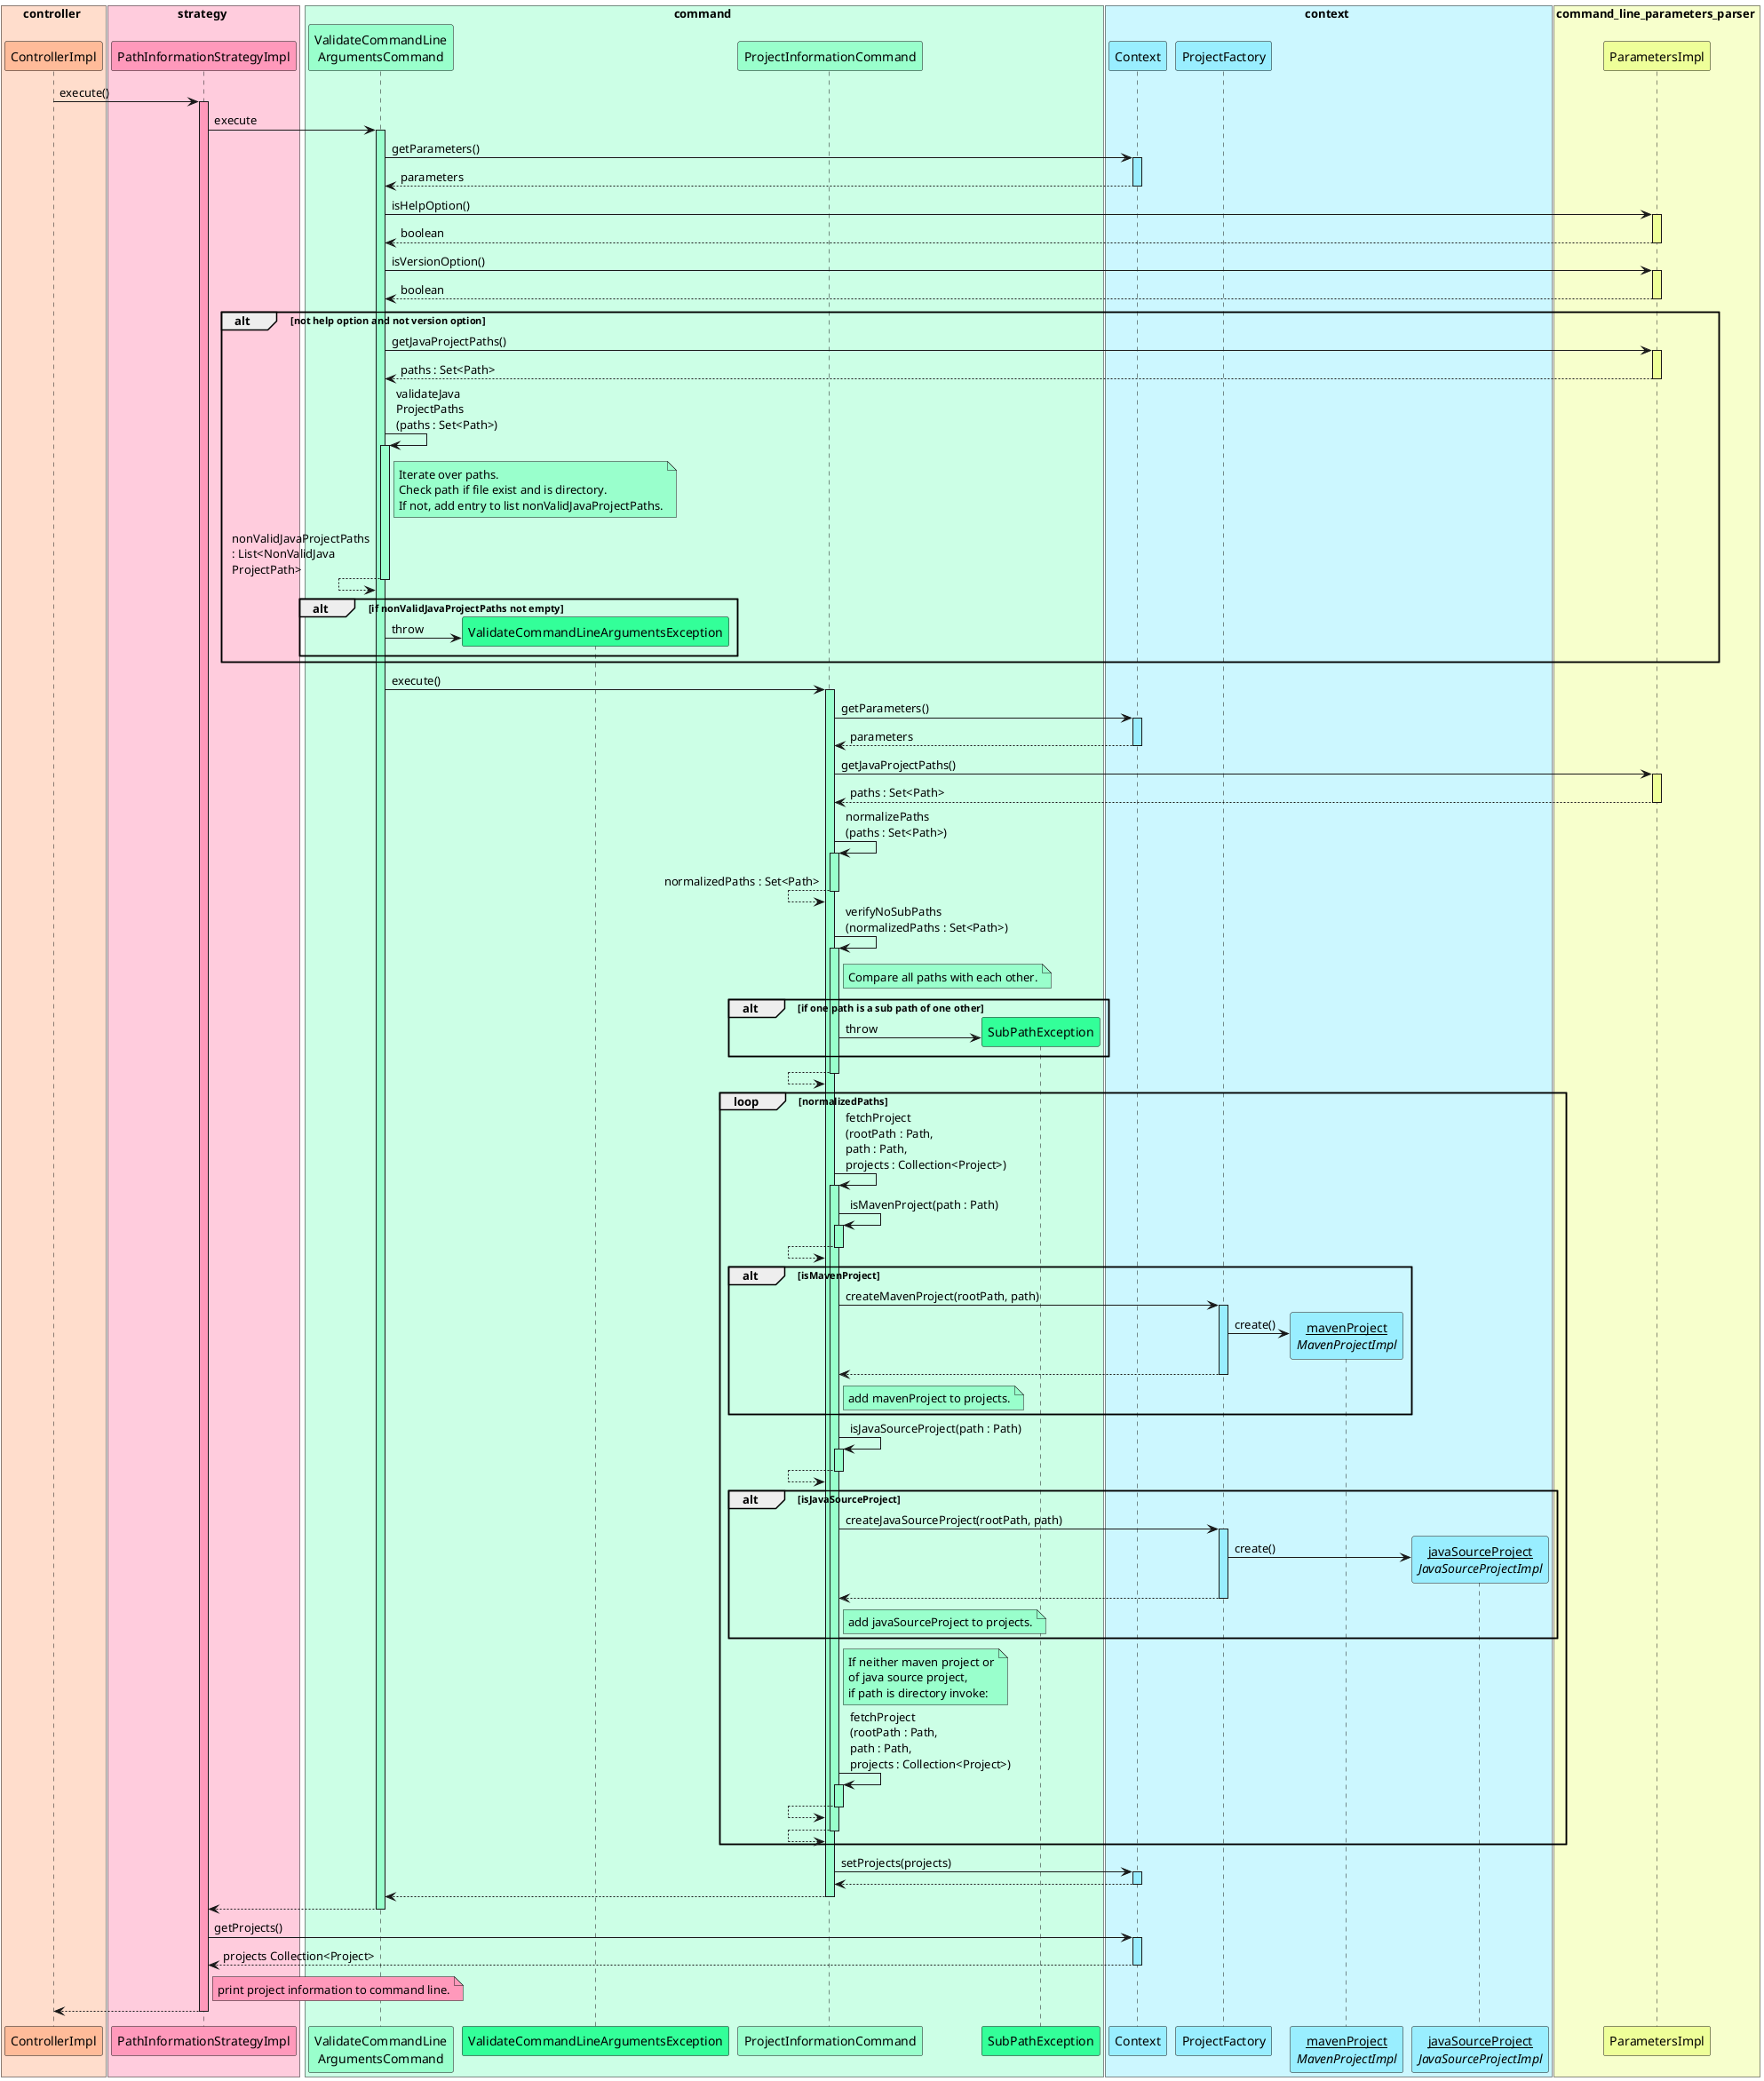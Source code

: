 @startuml
autoactivate on
participant "__mavenProject__\n//MavenProjectImpl//" as MavenProjectImpl1 #99EEFF
participant "__javaSourceProject__\n//JavaSourceProjectImpl//" as JavaSourceProjectImpl1 #99EEFF
participant "ValidateCommandLine\nArgumentsCommand" as ValidateCommandLineArgumentsCommand #99FFCC

box controller #FFDDCC
participant ControllerImpl #FFBB99
end box

box strategy #FFCCDD
participant PathInformationStrategyImpl #FF99BB
end box

box command #CCFFE6
participant ValidateCommandLineArgumentsCommand #99FFCC
participant ValidateCommandLineArgumentsException #33FF99
participant ProjectInformationCommand #99FFCC
participant SubPathException #33FF99
end box

box context #CCF7FF
participant Context #99EEFF
participant ProjectFactory #99EEFF
participant MavenProjectImpl1
participant JavaSourceProjectImpl1
end box

box command_line_parameters_parser #F7FFCC
participant ParametersImpl #EEFF99
end box

'
' PathInformationStrategyImpl.execute
ControllerImpl -> PathInformationStrategyImpl #FF99BB : execute()

'
' ValidateCommandLineArgumentsCommand execute
PathInformationStrategyImpl -> ValidateCommandLineArgumentsCommand #99FFCC : execute

ValidateCommandLineArgumentsCommand -> Context #99EEFF : getParameters()
ValidateCommandLineArgumentsCommand <-- Context : parameters

ValidateCommandLineArgumentsCommand -> ParametersImpl #EEFF99 : isHelpOption()
ValidateCommandLineArgumentsCommand <-- ParametersImpl : boolean

ValidateCommandLineArgumentsCommand -> ParametersImpl #EEFF99 : isVersionOption()
ValidateCommandLineArgumentsCommand <-- ParametersImpl : boolean

alt not help option and not version option

ValidateCommandLineArgumentsCommand -> ParametersImpl #EEFF99 : getJavaProjectPaths()
ValidateCommandLineArgumentsCommand <-- ParametersImpl : paths : Set<Path>

ValidateCommandLineArgumentsCommand -> ValidateCommandLineArgumentsCommand #99FFCC : validateJava\nProjectPaths\n(paths : Set<Path>)

note right of ValidateCommandLineArgumentsCommand #99FFCC: Iterate over paths.\nCheck path if file exist and is directory.\nIf not, add entry to list nonValidJavaProjectPaths.

ValidateCommandLineArgumentsCommand <-- ValidateCommandLineArgumentsCommand : nonValidJavaProjectPaths\n: List<NonValidJava\nProjectPath>

alt if nonValidJavaProjectPaths not empty
ValidateCommandLineArgumentsCommand -> ValidateCommandLineArgumentsException ** : throw
end

end


'
' ProjectInformationCommand.execute
ValidateCommandLineArgumentsCommand -> ProjectInformationCommand #99FFCC : execute()

ProjectInformationCommand -> Context #99EEFF : getParameters()
ProjectInformationCommand <-- Context : parameters

ProjectInformationCommand -> ParametersImpl #EEFF99 : getJavaProjectPaths()
ProjectInformationCommand <-- ParametersImpl : paths : Set<Path>

ProjectInformationCommand -> ProjectInformationCommand #99FFCC : normalizePaths\n(paths : Set<Path>)
ProjectInformationCommand <-- ProjectInformationCommand : normalizedPaths : Set<Path>

ProjectInformationCommand -> ProjectInformationCommand #99FFCC : verifyNoSubPaths\n(normalizedPaths : Set<Path>)

note right of ProjectInformationCommand #99FFCC: Compare all paths with each other.

alt if one path is a sub path of one other
ProjectInformationCommand -> SubPathException ** : throw
end

ProjectInformationCommand <-- ProjectInformationCommand

loop normalizedPaths
ProjectInformationCommand -> ProjectInformationCommand #99FFCC : fetchProject\n(rootPath : Path,\npath : Path,\nprojects : Collection<Project>)

ProjectInformationCommand -> ProjectInformationCommand #99FFCC : isMavenProject(path : Path)
ProjectInformationCommand <-- ProjectInformationCommand

alt isMavenProject
ProjectInformationCommand -> ProjectFactory #99EEFF : createMavenProject(rootPath, path)
ProjectFactory -> MavenProjectImpl1 ** : create()
ProjectInformationCommand <-- ProjectFactory
note right of ProjectInformationCommand #99FFCC: add mavenProject to projects.
end

ProjectInformationCommand -> ProjectInformationCommand #99FFCC : isJavaSourceProject(path : Path)
ProjectInformationCommand <-- ProjectInformationCommand

alt isJavaSourceProject
ProjectInformationCommand -> ProjectFactory #99EEFF : createJavaSourceProject(rootPath, path)
ProjectFactory -> JavaSourceProjectImpl1 ** : create()
ProjectInformationCommand <-- ProjectFactory
note right of ProjectInformationCommand #99FFCC: add javaSourceProject to projects.
end

note right of ProjectInformationCommand #99FFCC: If neither maven project or\nof java source project,\nif path is directory invoke:

ProjectInformationCommand -> ProjectInformationCommand #99FFCC : fetchProject\n(rootPath : Path,\npath : Path,\nprojects : Collection<Project>)
ProjectInformationCommand <-- ProjectInformationCommand


ProjectInformationCommand <-- ProjectInformationCommand
end

ProjectInformationCommand -> Context #99EEFF : setProjects(projects)
ProjectInformationCommand <-- Context

'
' ProjectInformationCommand.execute finished
ValidateCommandLineArgumentsCommand <-- ProjectInformationCommand

'
' ValidateCommandLineArgumentsCommand.execute finished
PathInformationStrategyImpl <-- ValidateCommandLineArgumentsCommand

PathInformationStrategyImpl -> Context #99EEFF : getProjects()
PathInformationStrategyImpl <-- Context : projects Collection<Project>

note right of PathInformationStrategyImpl #FF99BB: print project information to command line.

'
' PathInformationStrategyImpl.execute finished
ControllerImpl <-- PathInformationStrategyImpl
@enduml